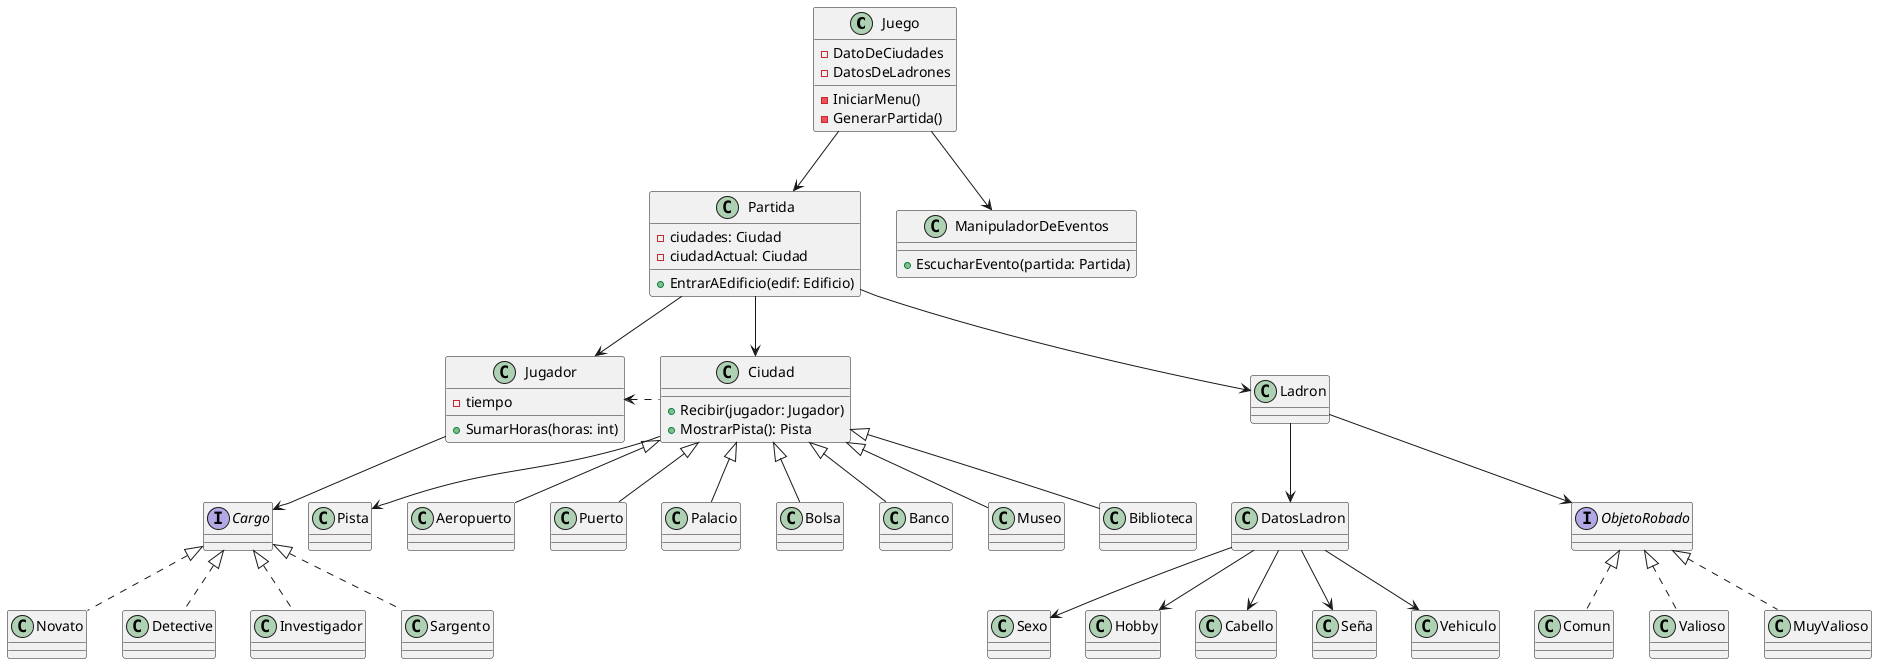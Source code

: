 @startuml algoThief
class Juego {
- DatoDeCiudades
- DatosDeLadrones

- IniciarMenu()
- GenerarPartida()

}

class Partida {
' - jugador: Jugador
' - ladron: Ladron
- ciudades: Ciudad
- ciudadActual: Ciudad

+ EntrarAEdificio(edif: Edificio)
}


class ManipuladorDeEventos {
+ EscucharEvento(partida: Partida)
}

class Jugador {
    - tiempo
    + SumarHoras(horas: int)
}
class Ciudad {
    + Recibir(jugador: Jugador)
    + MostrarPista(): Pista
}

interface Pista{}

interface Cargo{}
class Novato{}
class Detective{}
class Investigador{}
class Sargento{}


class Pista{
}

class Aeropuerto{}
class Puerto{}
class Palacio{}
class Bolsa{}
class Banco{}
class Museo{}

Jugador --> Cargo

Cargo <|.. Novato
Cargo <|.. Detective
Cargo <|.. Investigador
Cargo <|.. Sargento

Ciudad <|-- Aeropuerto
Ciudad <|-- Puerto
Ciudad <|-- Biblioteca
Ciudad <|-- Palacio
Ciudad <|-- Bolsa
Ciudad <|-- Banco
Ciudad <|-- Museo


class Ladron{}
class DatosLadron{}
class Sexo{}

Ladron --> DatosLadron
DatosLadron --> Sexo
DatosLadron --> Hobby
DatosLadron --> Cabello
DatosLadron --> Seña
DatosLadron --> Vehiculo

interface ObjetoRobado{}
class Comun{}
class Valioso{}
class MuyValioso{}

ObjetoRobado <|.. Comun
ObjetoRobado <|.. Valioso
ObjetoRobado <|.. MuyValioso

Juego --> Partida
Juego --> ManipuladorDeEventos

Partida --> Jugador
Partida --> Ladron
Partida --> Ciudad
Ciudad -->Pista

Jugador <.Ciudad
Ladron --> ObjetoRobado

@enduml